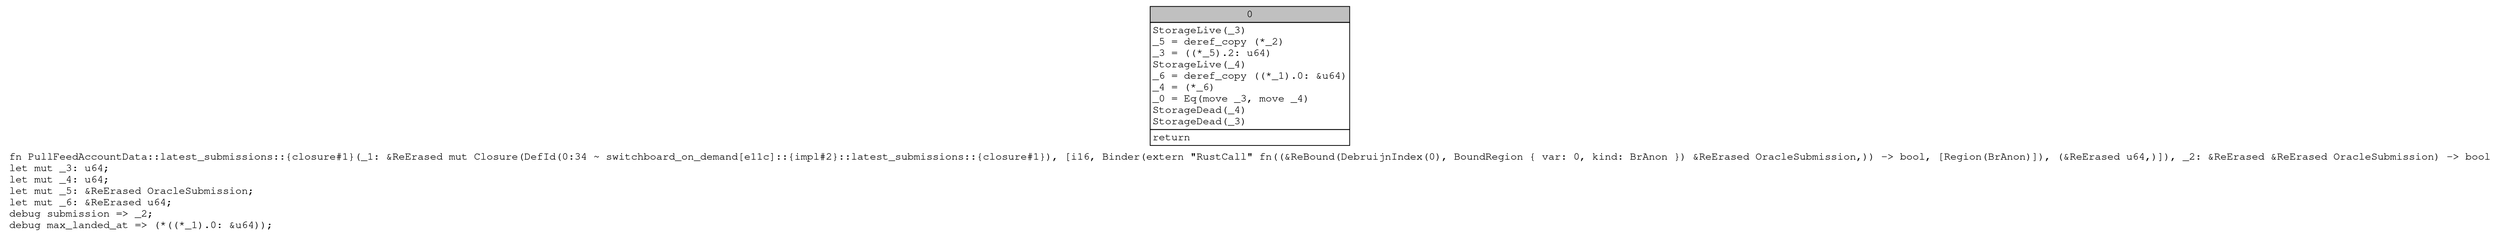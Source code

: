 digraph Mir_0_34 {
    graph [fontname="Courier, monospace"];
    node [fontname="Courier, monospace"];
    edge [fontname="Courier, monospace"];
    label=<fn PullFeedAccountData::latest_submissions::{closure#1}(_1: &amp;ReErased mut Closure(DefId(0:34 ~ switchboard_on_demand[e11c]::{impl#2}::latest_submissions::{closure#1}), [i16, Binder(extern &quot;RustCall&quot; fn((&amp;ReBound(DebruijnIndex(0), BoundRegion { var: 0, kind: BrAnon }) &amp;ReErased OracleSubmission,)) -&gt; bool, [Region(BrAnon)]), (&amp;ReErased u64,)]), _2: &amp;ReErased &amp;ReErased OracleSubmission) -&gt; bool<br align="left"/>let mut _3: u64;<br align="left"/>let mut _4: u64;<br align="left"/>let mut _5: &amp;ReErased OracleSubmission;<br align="left"/>let mut _6: &amp;ReErased u64;<br align="left"/>debug submission =&gt; _2;<br align="left"/>debug max_landed_at =&gt; (*((*_1).0: &amp;u64));<br align="left"/>>;
    bb0__0_34 [shape="none", label=<<table border="0" cellborder="1" cellspacing="0"><tr><td bgcolor="gray" align="center" colspan="1">0</td></tr><tr><td align="left" balign="left">StorageLive(_3)<br/>_5 = deref_copy (*_2)<br/>_3 = ((*_5).2: u64)<br/>StorageLive(_4)<br/>_6 = deref_copy ((*_1).0: &amp;u64)<br/>_4 = (*_6)<br/>_0 = Eq(move _3, move _4)<br/>StorageDead(_4)<br/>StorageDead(_3)<br/></td></tr><tr><td align="left">return</td></tr></table>>];
}
